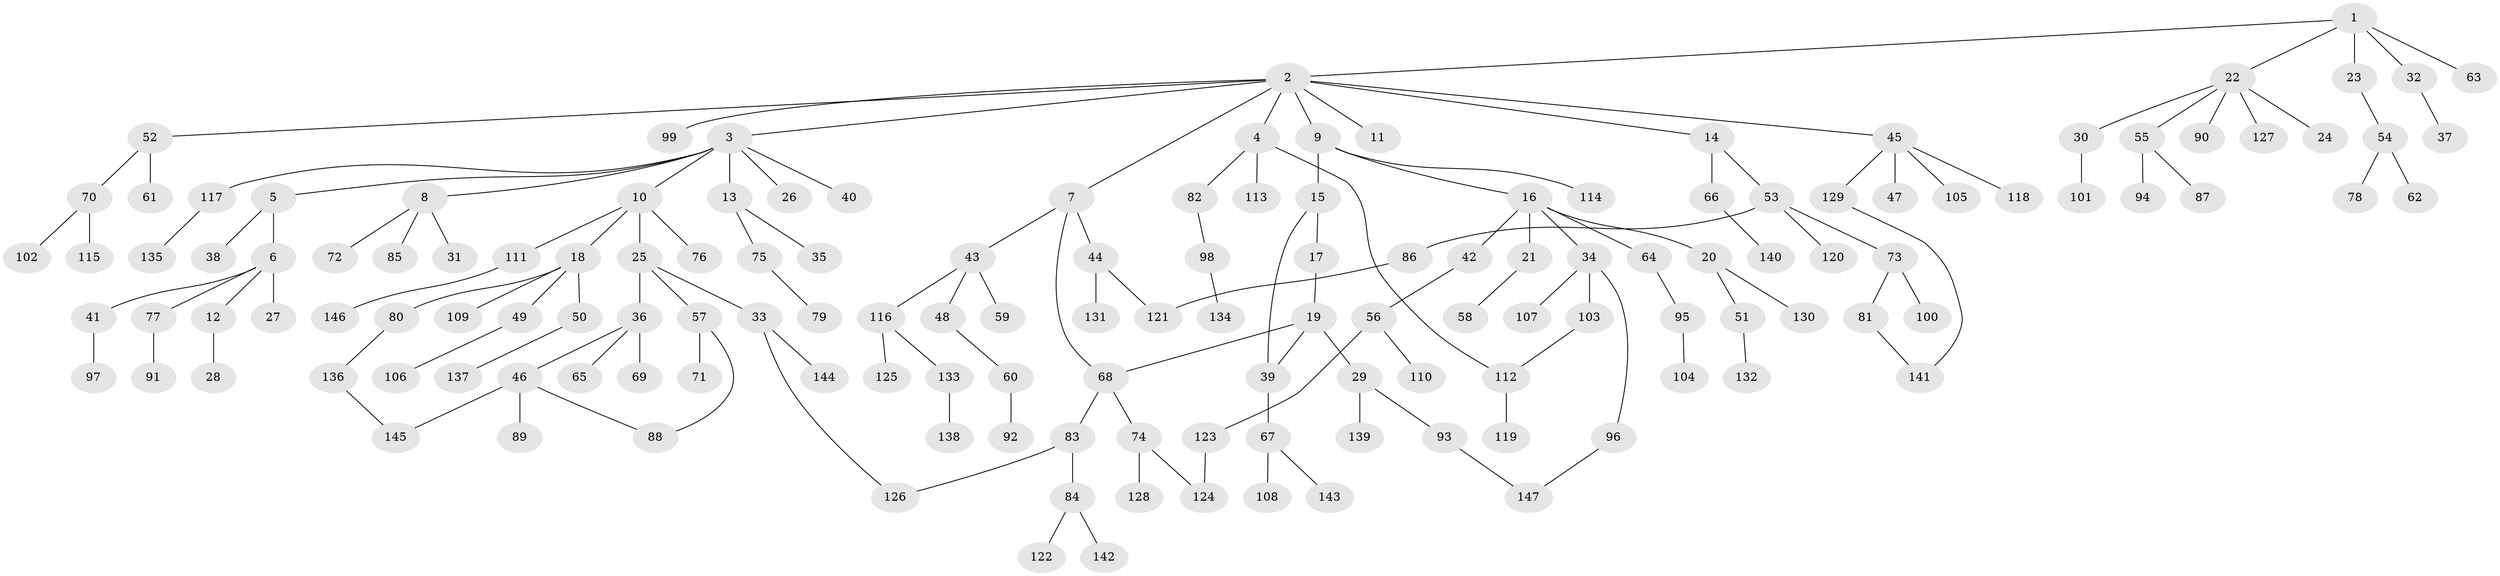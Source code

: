 // Generated by graph-tools (version 1.1) at 2025/25/03/09/25 03:25:25]
// undirected, 147 vertices, 156 edges
graph export_dot {
graph [start="1"]
  node [color=gray90,style=filled];
  1;
  2;
  3;
  4;
  5;
  6;
  7;
  8;
  9;
  10;
  11;
  12;
  13;
  14;
  15;
  16;
  17;
  18;
  19;
  20;
  21;
  22;
  23;
  24;
  25;
  26;
  27;
  28;
  29;
  30;
  31;
  32;
  33;
  34;
  35;
  36;
  37;
  38;
  39;
  40;
  41;
  42;
  43;
  44;
  45;
  46;
  47;
  48;
  49;
  50;
  51;
  52;
  53;
  54;
  55;
  56;
  57;
  58;
  59;
  60;
  61;
  62;
  63;
  64;
  65;
  66;
  67;
  68;
  69;
  70;
  71;
  72;
  73;
  74;
  75;
  76;
  77;
  78;
  79;
  80;
  81;
  82;
  83;
  84;
  85;
  86;
  87;
  88;
  89;
  90;
  91;
  92;
  93;
  94;
  95;
  96;
  97;
  98;
  99;
  100;
  101;
  102;
  103;
  104;
  105;
  106;
  107;
  108;
  109;
  110;
  111;
  112;
  113;
  114;
  115;
  116;
  117;
  118;
  119;
  120;
  121;
  122;
  123;
  124;
  125;
  126;
  127;
  128;
  129;
  130;
  131;
  132;
  133;
  134;
  135;
  136;
  137;
  138;
  139;
  140;
  141;
  142;
  143;
  144;
  145;
  146;
  147;
  1 -- 2;
  1 -- 22;
  1 -- 23;
  1 -- 32;
  1 -- 63;
  2 -- 3;
  2 -- 4;
  2 -- 7;
  2 -- 9;
  2 -- 11;
  2 -- 14;
  2 -- 45;
  2 -- 52;
  2 -- 99;
  3 -- 5;
  3 -- 8;
  3 -- 10;
  3 -- 13;
  3 -- 26;
  3 -- 40;
  3 -- 117;
  4 -- 82;
  4 -- 112;
  4 -- 113;
  5 -- 6;
  5 -- 38;
  6 -- 12;
  6 -- 27;
  6 -- 41;
  6 -- 77;
  7 -- 43;
  7 -- 44;
  7 -- 68;
  8 -- 31;
  8 -- 72;
  8 -- 85;
  9 -- 15;
  9 -- 16;
  9 -- 114;
  10 -- 18;
  10 -- 25;
  10 -- 76;
  10 -- 111;
  12 -- 28;
  13 -- 35;
  13 -- 75;
  14 -- 53;
  14 -- 66;
  15 -- 17;
  15 -- 39;
  16 -- 20;
  16 -- 21;
  16 -- 34;
  16 -- 42;
  16 -- 64;
  17 -- 19;
  18 -- 49;
  18 -- 50;
  18 -- 80;
  18 -- 109;
  19 -- 29;
  19 -- 68;
  19 -- 39;
  20 -- 51;
  20 -- 130;
  21 -- 58;
  22 -- 24;
  22 -- 30;
  22 -- 55;
  22 -- 90;
  22 -- 127;
  23 -- 54;
  25 -- 33;
  25 -- 36;
  25 -- 57;
  29 -- 93;
  29 -- 139;
  30 -- 101;
  32 -- 37;
  33 -- 126;
  33 -- 144;
  34 -- 96;
  34 -- 103;
  34 -- 107;
  36 -- 46;
  36 -- 65;
  36 -- 69;
  39 -- 67;
  41 -- 97;
  42 -- 56;
  43 -- 48;
  43 -- 59;
  43 -- 116;
  44 -- 131;
  44 -- 121;
  45 -- 47;
  45 -- 105;
  45 -- 118;
  45 -- 129;
  46 -- 89;
  46 -- 88;
  46 -- 145;
  48 -- 60;
  49 -- 106;
  50 -- 137;
  51 -- 132;
  52 -- 61;
  52 -- 70;
  53 -- 73;
  53 -- 86;
  53 -- 120;
  54 -- 62;
  54 -- 78;
  55 -- 87;
  55 -- 94;
  56 -- 110;
  56 -- 123;
  57 -- 71;
  57 -- 88;
  60 -- 92;
  64 -- 95;
  66 -- 140;
  67 -- 108;
  67 -- 143;
  68 -- 74;
  68 -- 83;
  70 -- 102;
  70 -- 115;
  73 -- 81;
  73 -- 100;
  74 -- 124;
  74 -- 128;
  75 -- 79;
  77 -- 91;
  80 -- 136;
  81 -- 141;
  82 -- 98;
  83 -- 84;
  83 -- 126;
  84 -- 122;
  84 -- 142;
  86 -- 121;
  93 -- 147;
  95 -- 104;
  96 -- 147;
  98 -- 134;
  103 -- 112;
  111 -- 146;
  112 -- 119;
  116 -- 125;
  116 -- 133;
  117 -- 135;
  123 -- 124;
  129 -- 141;
  133 -- 138;
  136 -- 145;
}
